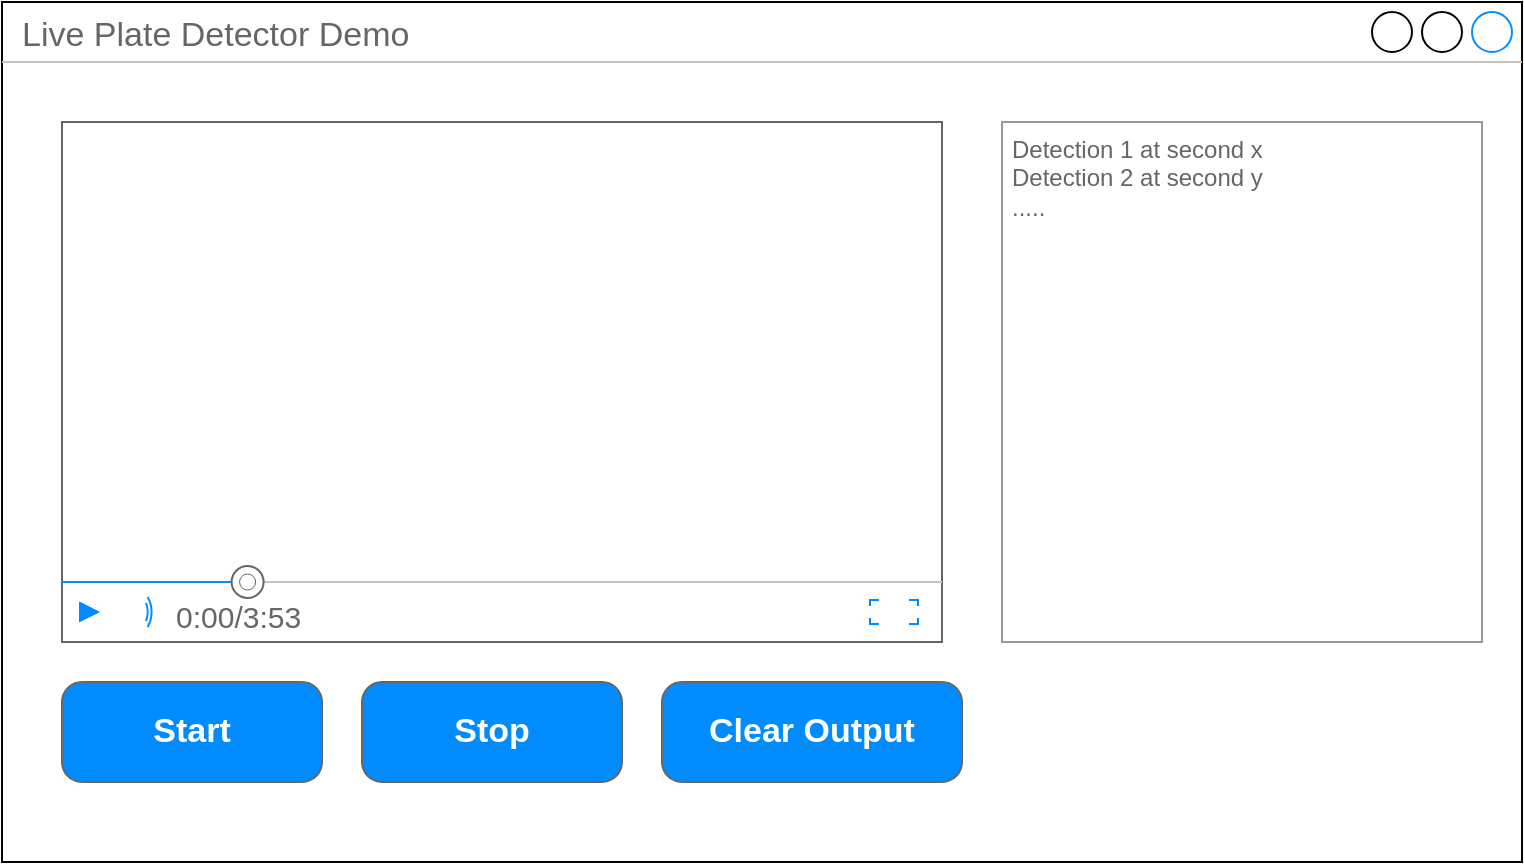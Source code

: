 <mxfile version="22.1.2" type="device">
  <diagram id="piDafpqhtRUU5qUU-vj8" name="Page-1">
    <mxGraphModel dx="1274" dy="692" grid="1" gridSize="10" guides="1" tooltips="1" connect="1" arrows="1" fold="1" page="1" pageScale="1" pageWidth="827" pageHeight="1169" math="0" shadow="0">
      <root>
        <mxCell id="0" />
        <mxCell id="1" parent="0" />
        <mxCell id="JbNNlG0EeXKIEhDXbaIS-1" value="Live Plate Detector Demo" style="strokeWidth=1;shadow=0;dashed=0;align=center;html=1;shape=mxgraph.mockup.containers.window;align=left;verticalAlign=top;spacingLeft=8;strokeColor2=#008cff;strokeColor3=#c4c4c4;fontColor=#666666;mainText=;fontSize=17;labelBackgroundColor=none;whiteSpace=wrap;" vertex="1" parent="1">
          <mxGeometry x="30" y="40" width="760" height="430" as="geometry" />
        </mxCell>
        <mxCell id="JbNNlG0EeXKIEhDXbaIS-2" value="" style="verticalLabelPosition=bottom;shadow=0;dashed=0;align=center;html=1;verticalAlign=top;strokeWidth=1;shape=mxgraph.mockup.containers.videoPlayer;strokeColor=#666666;strokeColor2=#008cff;strokeColor3=#c4c4c4;textColor=#666666;fillColor2=#008cff;barHeight=30;barPos=20;" vertex="1" parent="1">
          <mxGeometry x="60" y="100" width="440" height="260" as="geometry" />
        </mxCell>
        <mxCell id="JbNNlG0EeXKIEhDXbaIS-7" value="Clear Output" style="strokeWidth=1;shadow=0;dashed=0;align=center;html=1;shape=mxgraph.mockup.buttons.button;strokeColor=#666666;fontColor=#ffffff;mainText=;buttonStyle=round;fontSize=17;fontStyle=1;fillColor=#008cff;whiteSpace=wrap;" vertex="1" parent="1">
          <mxGeometry x="360" y="380" width="150" height="50" as="geometry" />
        </mxCell>
        <mxCell id="JbNNlG0EeXKIEhDXbaIS-18" value="Detection 1 at second x&lt;br&gt;Detection 2 at second y&lt;br&gt;.....&lt;br&gt;&lt;br&gt;" style="strokeWidth=1;shadow=0;dashed=0;align=center;html=1;shape=mxgraph.mockup.forms.rrect;fillColor=#ffffff;rSize=0;fontColor=#666666;align=left;spacingLeft=3;strokeColor=#999999;verticalAlign=top;whiteSpace=wrap;" vertex="1" parent="1">
          <mxGeometry x="530" y="100" width="240" height="260" as="geometry" />
        </mxCell>
        <mxCell id="JbNNlG0EeXKIEhDXbaIS-20" value="Start" style="strokeWidth=1;shadow=0;dashed=0;align=center;html=1;shape=mxgraph.mockup.buttons.button;strokeColor=#666666;fontColor=#ffffff;mainText=;buttonStyle=round;fontSize=17;fontStyle=1;fillColor=#008cff;whiteSpace=wrap;" vertex="1" parent="1">
          <mxGeometry x="60" y="380" width="130" height="50" as="geometry" />
        </mxCell>
        <mxCell id="JbNNlG0EeXKIEhDXbaIS-21" value="Stop" style="strokeWidth=1;shadow=0;dashed=0;align=center;html=1;shape=mxgraph.mockup.buttons.button;strokeColor=#666666;fontColor=#ffffff;mainText=;buttonStyle=round;fontSize=17;fontStyle=1;fillColor=#008cff;whiteSpace=wrap;" vertex="1" parent="1">
          <mxGeometry x="210" y="380" width="130" height="50" as="geometry" />
        </mxCell>
      </root>
    </mxGraphModel>
  </diagram>
</mxfile>
